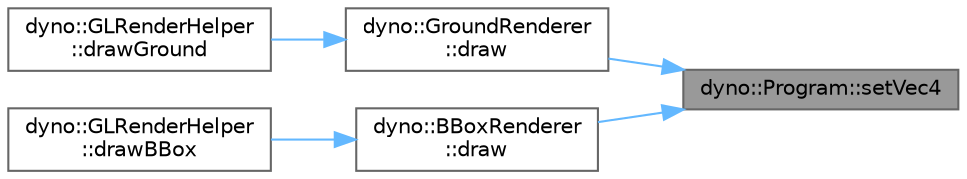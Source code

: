 digraph "dyno::Program::setVec4"
{
 // LATEX_PDF_SIZE
  bgcolor="transparent";
  edge [fontname=Helvetica,fontsize=10,labelfontname=Helvetica,labelfontsize=10];
  node [fontname=Helvetica,fontsize=10,shape=box,height=0.2,width=0.4];
  rankdir="RL";
  Node1 [id="Node000001",label="dyno::Program::setVec4",height=0.2,width=0.4,color="gray40", fillcolor="grey60", style="filled", fontcolor="black",tooltip=" "];
  Node1 -> Node2 [id="edge1_Node000001_Node000002",dir="back",color="steelblue1",style="solid",tooltip=" "];
  Node2 [id="Node000002",label="dyno::GroundRenderer\l::draw",height=0.2,width=0.4,color="grey40", fillcolor="white", style="filled",URL="$classdyno_1_1_ground_renderer.html#a8d6f299a301af71d205fda2111a8c7a7",tooltip=" "];
  Node2 -> Node3 [id="edge2_Node000002_Node000003",dir="back",color="steelblue1",style="solid",tooltip=" "];
  Node3 [id="Node000003",label="dyno::GLRenderHelper\l::drawGround",height=0.2,width=0.4,color="grey40", fillcolor="white", style="filled",URL="$classdyno_1_1_g_l_render_helper.html#a2b6c56fdc2e7407bb21af356d0a6f19c",tooltip=" "];
  Node1 -> Node4 [id="edge3_Node000001_Node000004",dir="back",color="steelblue1",style="solid",tooltip=" "];
  Node4 [id="Node000004",label="dyno::BBoxRenderer\l::draw",height=0.2,width=0.4,color="grey40", fillcolor="white", style="filled",URL="$classdyno_1_1_b_box_renderer.html#a1e21e8c0e69d8a61427f12df6a8ebf1f",tooltip=" "];
  Node4 -> Node5 [id="edge4_Node000004_Node000005",dir="back",color="steelblue1",style="solid",tooltip=" "];
  Node5 [id="Node000005",label="dyno::GLRenderHelper\l::drawBBox",height=0.2,width=0.4,color="grey40", fillcolor="white", style="filled",URL="$classdyno_1_1_g_l_render_helper.html#a9a6e9b52675b4026e849dc4b09ba3497",tooltip=" "];
}
